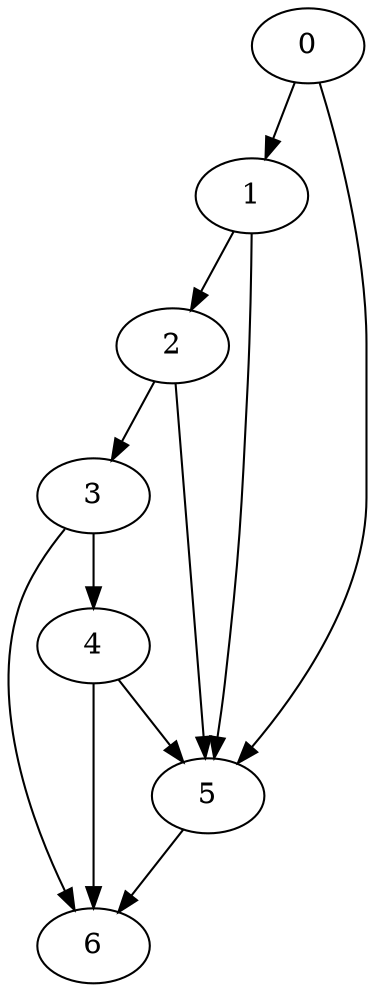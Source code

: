 digraph {
	0
	1
	2
	3
	4
	5
	6
	2 -> 3
	3 -> 4
	2 -> 5
	4 -> 5
	0 -> 5
	1 -> 5
	3 -> 6
	4 -> 6
	5 -> 6
	0 -> 1
	1 -> 2
}

